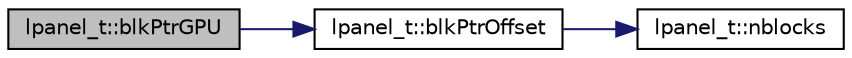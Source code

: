 digraph "lpanel_t::blkPtrGPU"
{
 // LATEX_PDF_SIZE
  edge [fontname="Helvetica",fontsize="10",labelfontname="Helvetica",labelfontsize="10"];
  node [fontname="Helvetica",fontsize="10",shape=record];
  rankdir="LR";
  Node1 [label="lpanel_t::blkPtrGPU",height=0.2,width=0.4,color="black", fillcolor="grey75", style="filled", fontcolor="black",tooltip=" "];
  Node1 -> Node2 [color="midnightblue",fontsize="10",style="solid",fontname="Helvetica"];
  Node2 [label="lpanel_t::blkPtrOffset",height=0.2,width=0.4,color="black", fillcolor="white", style="filled",URL="$classlpanel__t.html#a42752914d366a7719d03c12946f9f621",tooltip=" "];
  Node2 -> Node3 [color="midnightblue",fontsize="10",style="solid",fontname="Helvetica"];
  Node3 [label="lpanel_t::nblocks",height=0.2,width=0.4,color="black", fillcolor="white", style="filled",URL="$classlpanel__t.html#a4ed76fddcdf91f607379e540f5bf472e",tooltip=" "];
}
